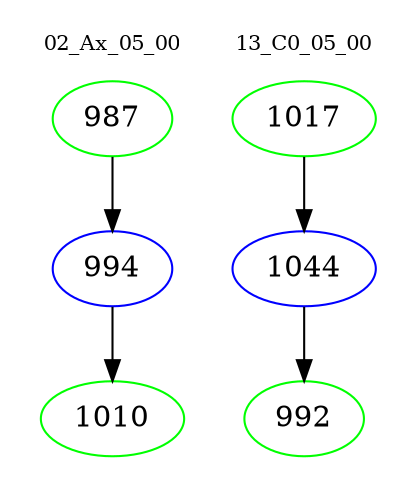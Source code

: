 digraph{
subgraph cluster_0 {
color = white
label = "02_Ax_05_00";
fontsize=10;
T0_987 [label="987", color="green"]
T0_987 -> T0_994 [color="black"]
T0_994 [label="994", color="blue"]
T0_994 -> T0_1010 [color="black"]
T0_1010 [label="1010", color="green"]
}
subgraph cluster_1 {
color = white
label = "13_C0_05_00";
fontsize=10;
T1_1017 [label="1017", color="green"]
T1_1017 -> T1_1044 [color="black"]
T1_1044 [label="1044", color="blue"]
T1_1044 -> T1_992 [color="black"]
T1_992 [label="992", color="green"]
}
}
